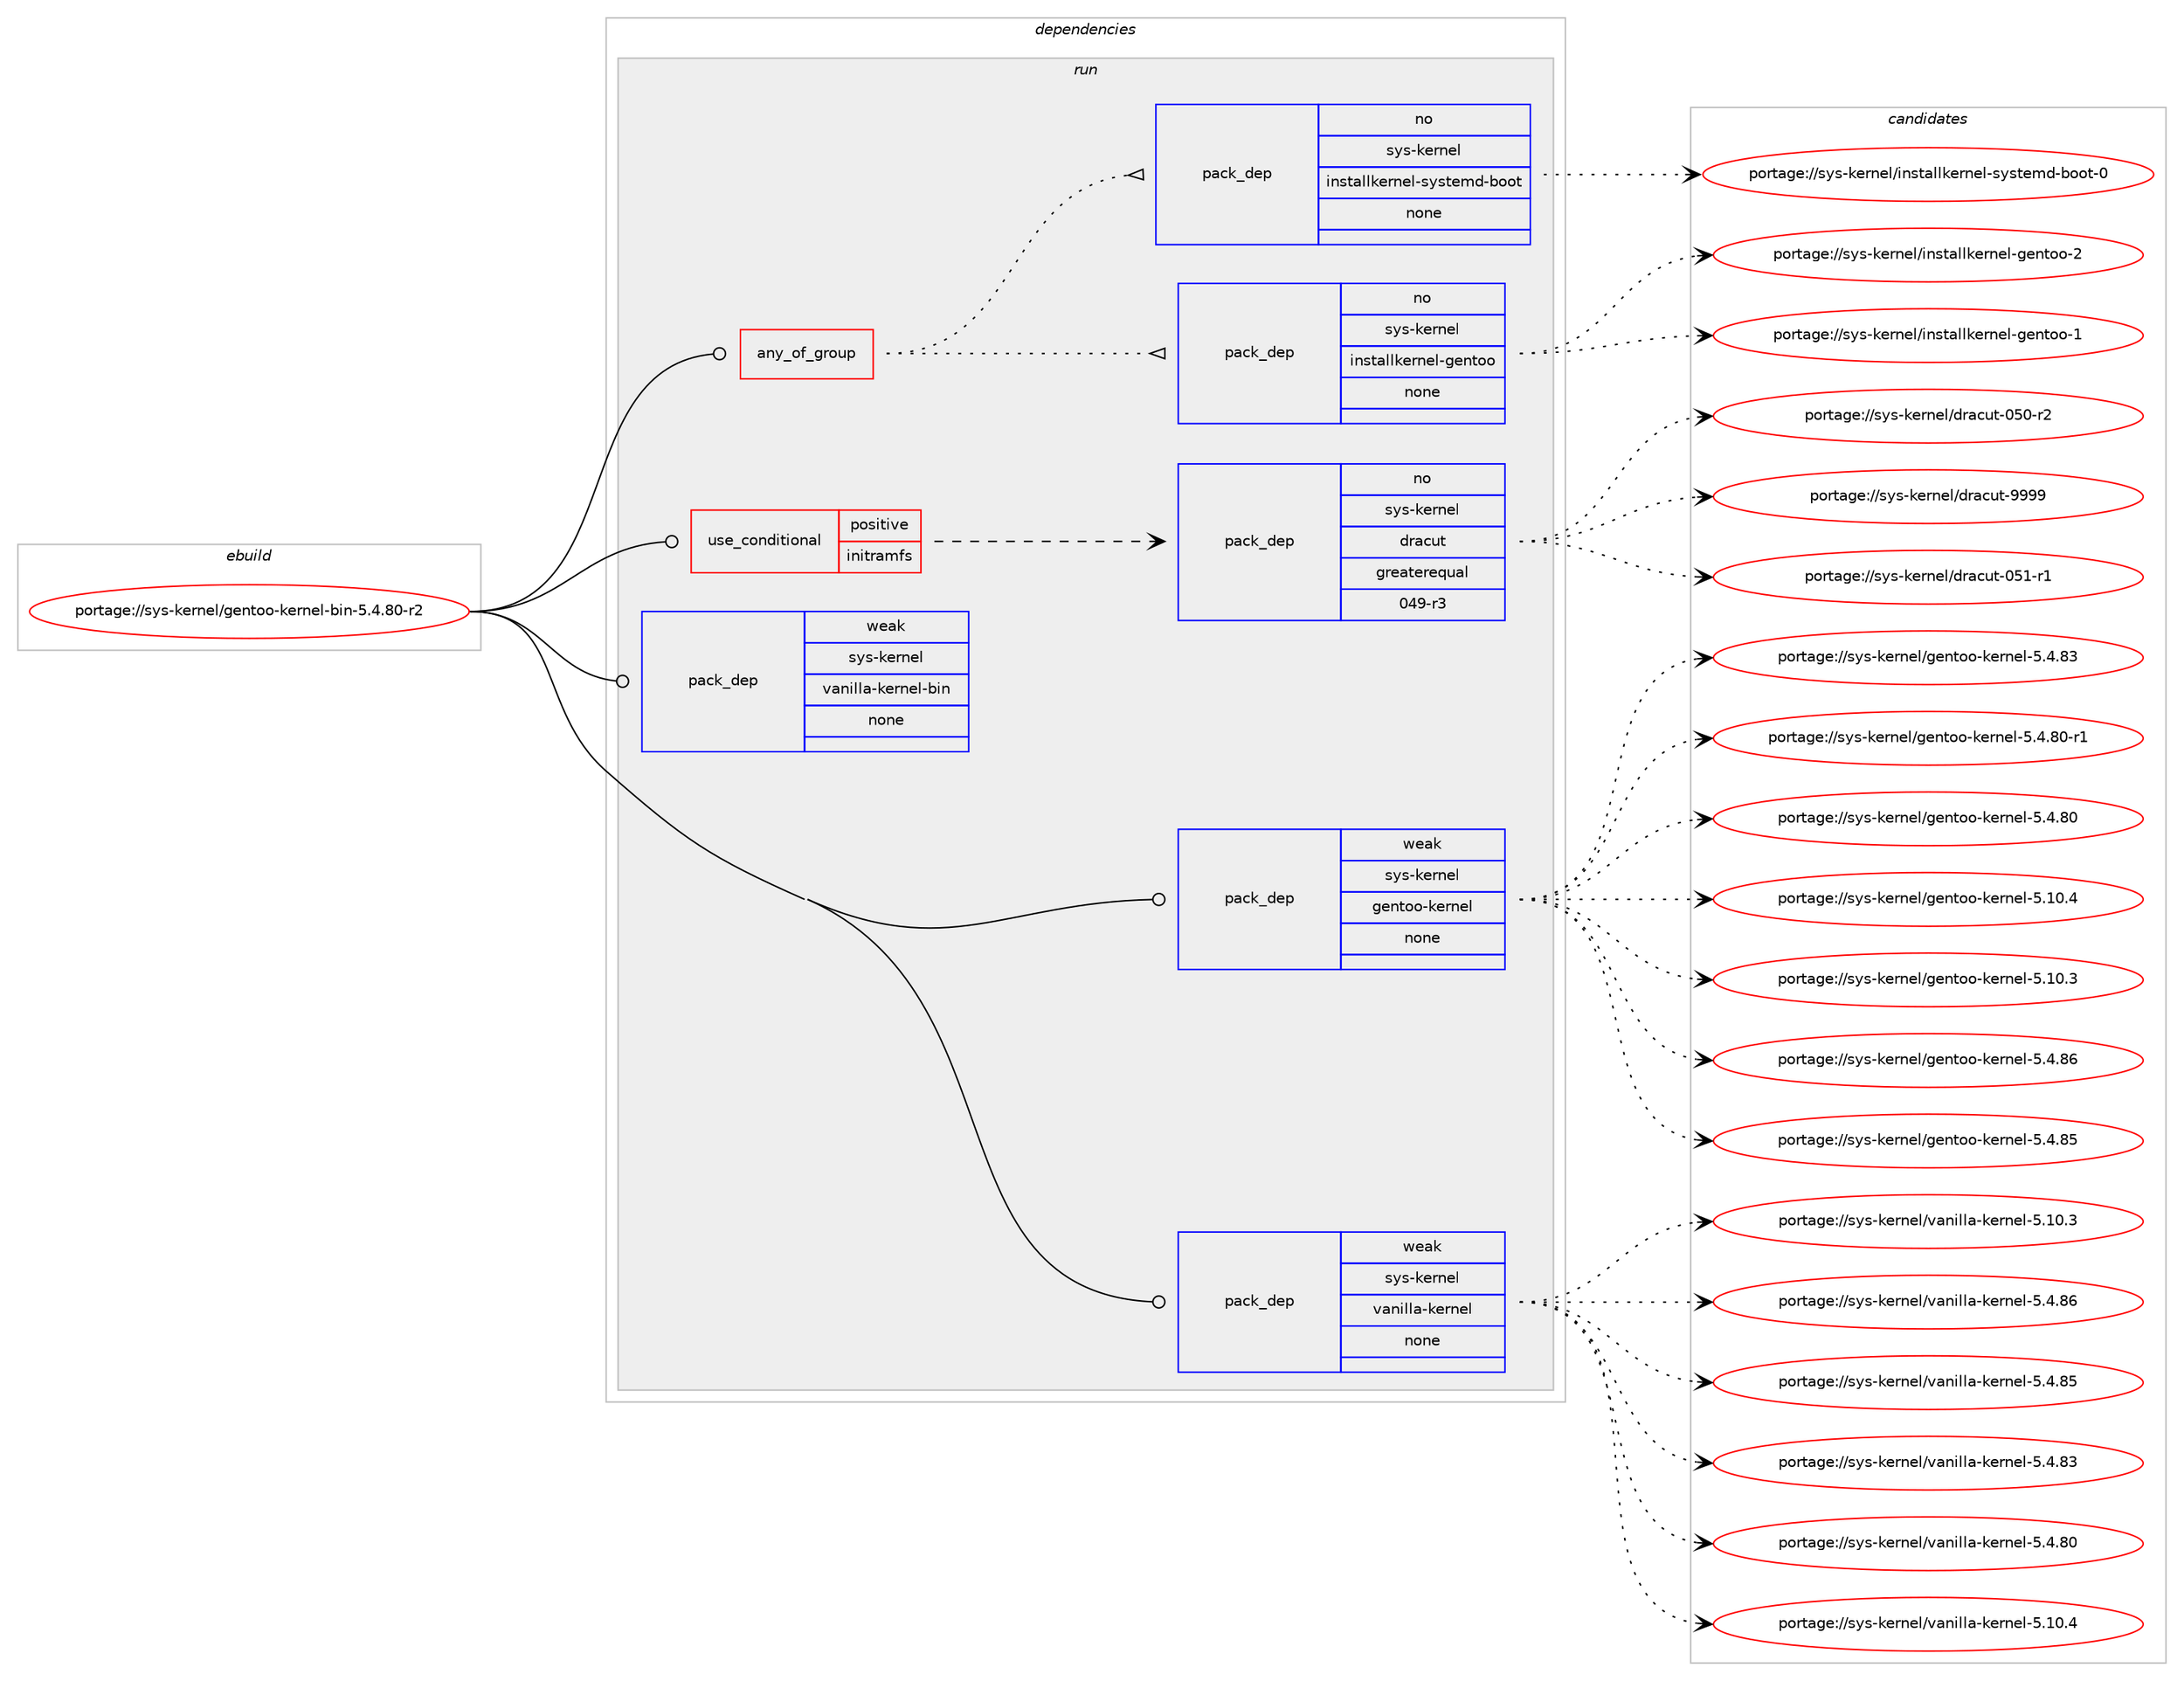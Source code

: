 digraph prolog {

# *************
# Graph options
# *************

newrank=true;
concentrate=true;
compound=true;
graph [rankdir=LR,fontname=Helvetica,fontsize=10,ranksep=1.5];#, ranksep=2.5, nodesep=0.2];
edge  [arrowhead=vee];
node  [fontname=Helvetica,fontsize=10];

# **********
# The ebuild
# **********

subgraph cluster_leftcol {
color=gray;
rank=same;
label=<<i>ebuild</i>>;
id [label="portage://sys-kernel/gentoo-kernel-bin-5.4.80-r2", color=red, width=4, href="../sys-kernel/gentoo-kernel-bin-5.4.80-r2.svg"];
}

# ****************
# The dependencies
# ****************

subgraph cluster_midcol {
color=gray;
label=<<i>dependencies</i>>;
subgraph cluster_compile {
fillcolor="#eeeeee";
style=filled;
label=<<i>compile</i>>;
}
subgraph cluster_compileandrun {
fillcolor="#eeeeee";
style=filled;
label=<<i>compile and run</i>>;
}
subgraph cluster_run {
fillcolor="#eeeeee";
style=filled;
label=<<i>run</i>>;
subgraph any120 {
dependency1970 [label=<<TABLE BORDER="0" CELLBORDER="1" CELLSPACING="0" CELLPADDING="4"><TR><TD CELLPADDING="10">any_of_group</TD></TR></TABLE>>, shape=none, color=red];subgraph pack1754 {
dependency1971 [label=<<TABLE BORDER="0" CELLBORDER="1" CELLSPACING="0" CELLPADDING="4" WIDTH="220"><TR><TD ROWSPAN="6" CELLPADDING="30">pack_dep</TD></TR><TR><TD WIDTH="110">no</TD></TR><TR><TD>sys-kernel</TD></TR><TR><TD>installkernel-gentoo</TD></TR><TR><TD>none</TD></TR><TR><TD></TD></TR></TABLE>>, shape=none, color=blue];
}
dependency1970:e -> dependency1971:w [weight=20,style="dotted",arrowhead="oinv"];
subgraph pack1755 {
dependency1972 [label=<<TABLE BORDER="0" CELLBORDER="1" CELLSPACING="0" CELLPADDING="4" WIDTH="220"><TR><TD ROWSPAN="6" CELLPADDING="30">pack_dep</TD></TR><TR><TD WIDTH="110">no</TD></TR><TR><TD>sys-kernel</TD></TR><TR><TD>installkernel-systemd-boot</TD></TR><TR><TD>none</TD></TR><TR><TD></TD></TR></TABLE>>, shape=none, color=blue];
}
dependency1970:e -> dependency1972:w [weight=20,style="dotted",arrowhead="oinv"];
}
id:e -> dependency1970:w [weight=20,style="solid",arrowhead="odot"];
subgraph cond96 {
dependency1973 [label=<<TABLE BORDER="0" CELLBORDER="1" CELLSPACING="0" CELLPADDING="4"><TR><TD ROWSPAN="3" CELLPADDING="10">use_conditional</TD></TR><TR><TD>positive</TD></TR><TR><TD>initramfs</TD></TR></TABLE>>, shape=none, color=red];
subgraph pack1756 {
dependency1974 [label=<<TABLE BORDER="0" CELLBORDER="1" CELLSPACING="0" CELLPADDING="4" WIDTH="220"><TR><TD ROWSPAN="6" CELLPADDING="30">pack_dep</TD></TR><TR><TD WIDTH="110">no</TD></TR><TR><TD>sys-kernel</TD></TR><TR><TD>dracut</TD></TR><TR><TD>greaterequal</TD></TR><TR><TD>049-r3</TD></TR></TABLE>>, shape=none, color=blue];
}
dependency1973:e -> dependency1974:w [weight=20,style="dashed",arrowhead="vee"];
}
id:e -> dependency1973:w [weight=20,style="solid",arrowhead="odot"];
subgraph pack1757 {
dependency1975 [label=<<TABLE BORDER="0" CELLBORDER="1" CELLSPACING="0" CELLPADDING="4" WIDTH="220"><TR><TD ROWSPAN="6" CELLPADDING="30">pack_dep</TD></TR><TR><TD WIDTH="110">weak</TD></TR><TR><TD>sys-kernel</TD></TR><TR><TD>gentoo-kernel</TD></TR><TR><TD>none</TD></TR><TR><TD></TD></TR></TABLE>>, shape=none, color=blue];
}
id:e -> dependency1975:w [weight=20,style="solid",arrowhead="odot"];
subgraph pack1758 {
dependency1976 [label=<<TABLE BORDER="0" CELLBORDER="1" CELLSPACING="0" CELLPADDING="4" WIDTH="220"><TR><TD ROWSPAN="6" CELLPADDING="30">pack_dep</TD></TR><TR><TD WIDTH="110">weak</TD></TR><TR><TD>sys-kernel</TD></TR><TR><TD>vanilla-kernel</TD></TR><TR><TD>none</TD></TR><TR><TD></TD></TR></TABLE>>, shape=none, color=blue];
}
id:e -> dependency1976:w [weight=20,style="solid",arrowhead="odot"];
subgraph pack1759 {
dependency1977 [label=<<TABLE BORDER="0" CELLBORDER="1" CELLSPACING="0" CELLPADDING="4" WIDTH="220"><TR><TD ROWSPAN="6" CELLPADDING="30">pack_dep</TD></TR><TR><TD WIDTH="110">weak</TD></TR><TR><TD>sys-kernel</TD></TR><TR><TD>vanilla-kernel-bin</TD></TR><TR><TD>none</TD></TR><TR><TD></TD></TR></TABLE>>, shape=none, color=blue];
}
id:e -> dependency1977:w [weight=20,style="solid",arrowhead="odot"];
}
}

# **************
# The candidates
# **************

subgraph cluster_choices {
rank=same;
color=gray;
label=<<i>candidates</i>>;

subgraph choice1754 {
color=black;
nodesep=1;
choice115121115451071011141101011084710511011511697108108107101114110101108451031011101161111114550 [label="portage://sys-kernel/installkernel-gentoo-2", color=red, width=4,href="../sys-kernel/installkernel-gentoo-2.svg"];
choice115121115451071011141101011084710511011511697108108107101114110101108451031011101161111114549 [label="portage://sys-kernel/installkernel-gentoo-1", color=red, width=4,href="../sys-kernel/installkernel-gentoo-1.svg"];
dependency1971:e -> choice115121115451071011141101011084710511011511697108108107101114110101108451031011101161111114550:w [style=dotted,weight="100"];
dependency1971:e -> choice115121115451071011141101011084710511011511697108108107101114110101108451031011101161111114549:w [style=dotted,weight="100"];
}
subgraph choice1755 {
color=black;
nodesep=1;
choice1151211154510710111411010110847105110115116971081081071011141101011084511512111511610110910045981111111164548 [label="portage://sys-kernel/installkernel-systemd-boot-0", color=red, width=4,href="../sys-kernel/installkernel-systemd-boot-0.svg"];
dependency1972:e -> choice1151211154510710111411010110847105110115116971081081071011141101011084511512111511610110910045981111111164548:w [style=dotted,weight="100"];
}
subgraph choice1756 {
color=black;
nodesep=1;
choice115121115451071011141101011084710011497991171164557575757 [label="portage://sys-kernel/dracut-9999", color=red, width=4,href="../sys-kernel/dracut-9999.svg"];
choice11512111545107101114110101108471001149799117116454853494511449 [label="portage://sys-kernel/dracut-051-r1", color=red, width=4,href="../sys-kernel/dracut-051-r1.svg"];
choice11512111545107101114110101108471001149799117116454853484511450 [label="portage://sys-kernel/dracut-050-r2", color=red, width=4,href="../sys-kernel/dracut-050-r2.svg"];
dependency1974:e -> choice115121115451071011141101011084710011497991171164557575757:w [style=dotted,weight="100"];
dependency1974:e -> choice11512111545107101114110101108471001149799117116454853494511449:w [style=dotted,weight="100"];
dependency1974:e -> choice11512111545107101114110101108471001149799117116454853484511450:w [style=dotted,weight="100"];
}
subgraph choice1757 {
color=black;
nodesep=1;
choice11512111545107101114110101108471031011101161111114510710111411010110845534652465654 [label="portage://sys-kernel/gentoo-kernel-5.4.86", color=red, width=4,href="../sys-kernel/gentoo-kernel-5.4.86.svg"];
choice11512111545107101114110101108471031011101161111114510710111411010110845534652465653 [label="portage://sys-kernel/gentoo-kernel-5.4.85", color=red, width=4,href="../sys-kernel/gentoo-kernel-5.4.85.svg"];
choice11512111545107101114110101108471031011101161111114510710111411010110845534652465651 [label="portage://sys-kernel/gentoo-kernel-5.4.83", color=red, width=4,href="../sys-kernel/gentoo-kernel-5.4.83.svg"];
choice115121115451071011141101011084710310111011611111145107101114110101108455346524656484511449 [label="portage://sys-kernel/gentoo-kernel-5.4.80-r1", color=red, width=4,href="../sys-kernel/gentoo-kernel-5.4.80-r1.svg"];
choice11512111545107101114110101108471031011101161111114510710111411010110845534652465648 [label="portage://sys-kernel/gentoo-kernel-5.4.80", color=red, width=4,href="../sys-kernel/gentoo-kernel-5.4.80.svg"];
choice11512111545107101114110101108471031011101161111114510710111411010110845534649484652 [label="portage://sys-kernel/gentoo-kernel-5.10.4", color=red, width=4,href="../sys-kernel/gentoo-kernel-5.10.4.svg"];
choice11512111545107101114110101108471031011101161111114510710111411010110845534649484651 [label="portage://sys-kernel/gentoo-kernel-5.10.3", color=red, width=4,href="../sys-kernel/gentoo-kernel-5.10.3.svg"];
dependency1975:e -> choice11512111545107101114110101108471031011101161111114510710111411010110845534652465654:w [style=dotted,weight="100"];
dependency1975:e -> choice11512111545107101114110101108471031011101161111114510710111411010110845534652465653:w [style=dotted,weight="100"];
dependency1975:e -> choice11512111545107101114110101108471031011101161111114510710111411010110845534652465651:w [style=dotted,weight="100"];
dependency1975:e -> choice115121115451071011141101011084710310111011611111145107101114110101108455346524656484511449:w [style=dotted,weight="100"];
dependency1975:e -> choice11512111545107101114110101108471031011101161111114510710111411010110845534652465648:w [style=dotted,weight="100"];
dependency1975:e -> choice11512111545107101114110101108471031011101161111114510710111411010110845534649484652:w [style=dotted,weight="100"];
dependency1975:e -> choice11512111545107101114110101108471031011101161111114510710111411010110845534649484651:w [style=dotted,weight="100"];
}
subgraph choice1758 {
color=black;
nodesep=1;
choice115121115451071011141101011084711897110105108108974510710111411010110845534652465654 [label="portage://sys-kernel/vanilla-kernel-5.4.86", color=red, width=4,href="../sys-kernel/vanilla-kernel-5.4.86.svg"];
choice115121115451071011141101011084711897110105108108974510710111411010110845534652465653 [label="portage://sys-kernel/vanilla-kernel-5.4.85", color=red, width=4,href="../sys-kernel/vanilla-kernel-5.4.85.svg"];
choice115121115451071011141101011084711897110105108108974510710111411010110845534652465651 [label="portage://sys-kernel/vanilla-kernel-5.4.83", color=red, width=4,href="../sys-kernel/vanilla-kernel-5.4.83.svg"];
choice115121115451071011141101011084711897110105108108974510710111411010110845534652465648 [label="portage://sys-kernel/vanilla-kernel-5.4.80", color=red, width=4,href="../sys-kernel/vanilla-kernel-5.4.80.svg"];
choice115121115451071011141101011084711897110105108108974510710111411010110845534649484652 [label="portage://sys-kernel/vanilla-kernel-5.10.4", color=red, width=4,href="../sys-kernel/vanilla-kernel-5.10.4.svg"];
choice115121115451071011141101011084711897110105108108974510710111411010110845534649484651 [label="portage://sys-kernel/vanilla-kernel-5.10.3", color=red, width=4,href="../sys-kernel/vanilla-kernel-5.10.3.svg"];
dependency1976:e -> choice115121115451071011141101011084711897110105108108974510710111411010110845534652465654:w [style=dotted,weight="100"];
dependency1976:e -> choice115121115451071011141101011084711897110105108108974510710111411010110845534652465653:w [style=dotted,weight="100"];
dependency1976:e -> choice115121115451071011141101011084711897110105108108974510710111411010110845534652465651:w [style=dotted,weight="100"];
dependency1976:e -> choice115121115451071011141101011084711897110105108108974510710111411010110845534652465648:w [style=dotted,weight="100"];
dependency1976:e -> choice115121115451071011141101011084711897110105108108974510710111411010110845534649484652:w [style=dotted,weight="100"];
dependency1976:e -> choice115121115451071011141101011084711897110105108108974510710111411010110845534649484651:w [style=dotted,weight="100"];
}
subgraph choice1759 {
color=black;
nodesep=1;
}
}

}
